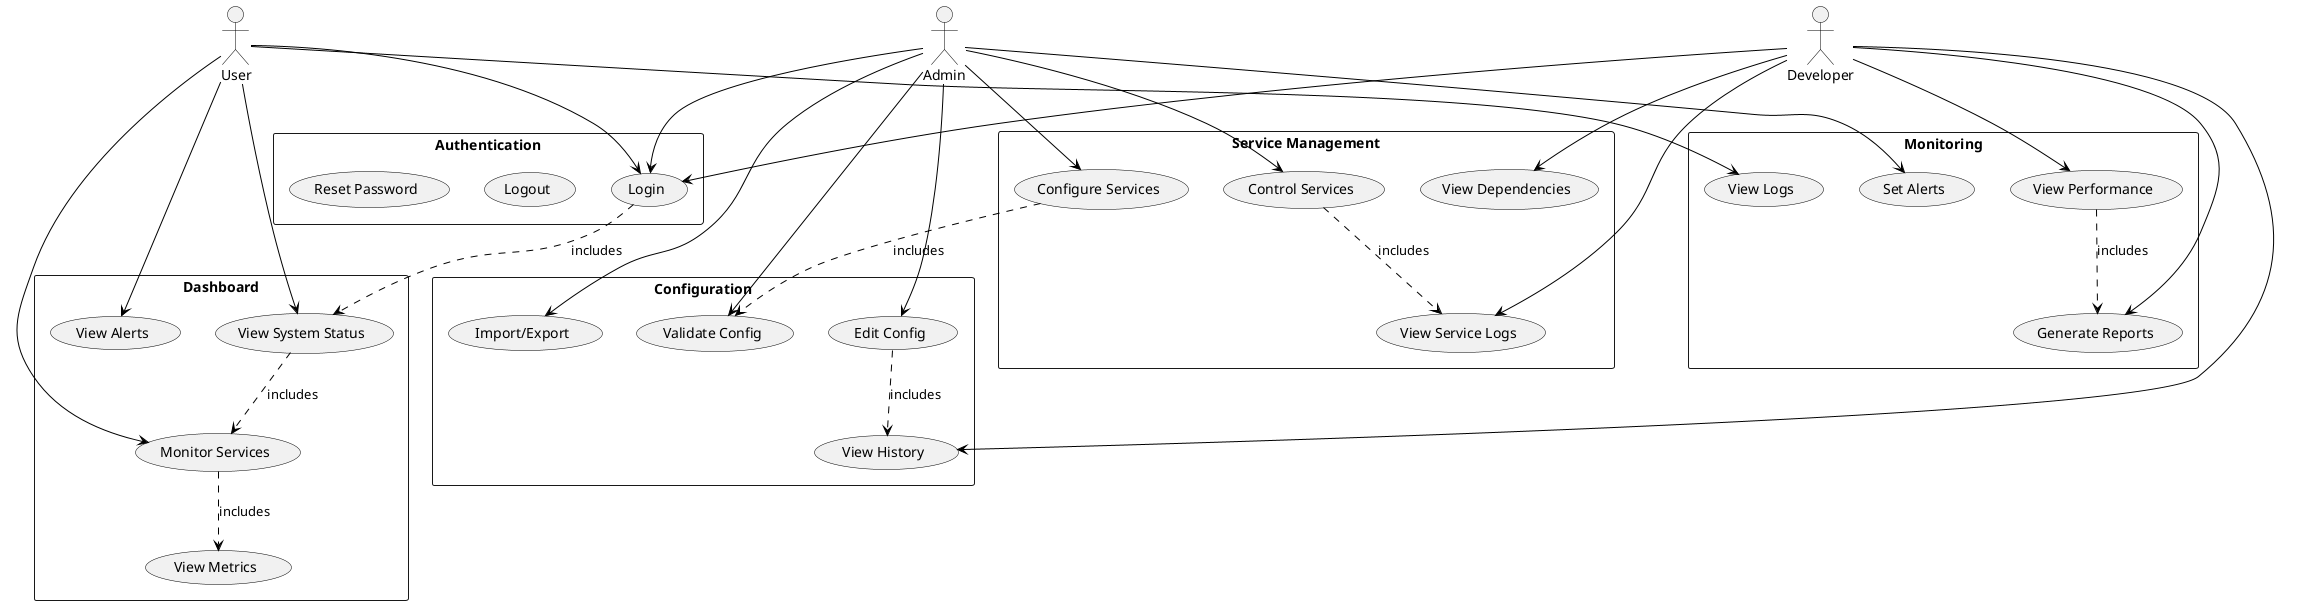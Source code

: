 @startuml User Flow

skinparam {
    BackgroundColor white
    ArrowColor black
    ActorBorderColor black
    UsecaseBorderColor black
}

actor User
actor Admin
actor Developer

rectangle "Authentication" {
    usecase "Login" as login
    usecase "Logout" as logout
    usecase "Reset Password" as reset
}

rectangle "Dashboard" {
    usecase "View System Status" as status
    usecase "Monitor Services" as monitor
    usecase "View Metrics" as metrics
    usecase "View Alerts" as alerts
}

rectangle "Service Management" {
    usecase "Control Services" as control
    usecase "View Service Logs" as logs
    usecase "Configure Services" as configure
    usecase "View Dependencies" as deps
}

rectangle "Configuration" {
    usecase "Edit Config" as edit
    usecase "Import/Export" as import
    usecase "Validate Config" as validate
    usecase "View History" as history
}

rectangle "Monitoring" {
    usecase "View Performance" as perf
    usecase "View Logs" as viewLogs
    usecase "Set Alerts" as setAlerts
    usecase "Generate Reports" as reports
}

' User flows
User --> login
User --> status
User --> monitor
User --> alerts
User --> viewLogs

' Admin flows
Admin --> login
Admin --> control
Admin --> configure
Admin --> edit
Admin --> import
Admin --> validate
Admin --> setAlerts

' Developer flows
Developer --> login
Developer --> logs
Developer --> deps
Developer --> history
Developer --> perf
Developer --> reports

' Relationships
login ..> status : includes
status ..> monitor : includes
monitor ..> metrics : includes
control ..> logs : includes
configure ..> validate : includes
edit ..> history : includes
perf ..> reports : includes

@enduml 